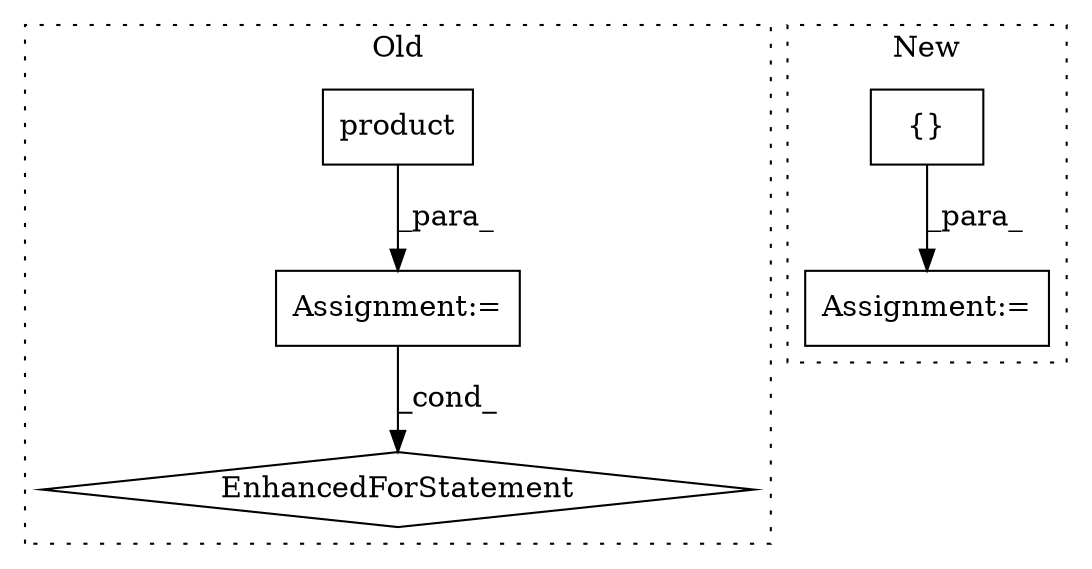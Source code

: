 digraph G {
subgraph cluster0 {
1 [label="product" a="32" s="15019,15102" l="8,1" shape="box"];
3 [label="Assignment:=" a="7" s="14807,15103" l="184,2" shape="box"];
4 [label="EnhancedForStatement" a="70" s="14807,15103" l="184,2" shape="diamond"];
label = "Old";
style="dotted";
}
subgraph cluster1 {
2 [label="{}" a="4" s="19676,19687" l="1,1" shape="box"];
5 [label="Assignment:=" a="7" s="19151,19733" l="326,2" shape="box"];
label = "New";
style="dotted";
}
1 -> 3 [label="_para_"];
2 -> 5 [label="_para_"];
3 -> 4 [label="_cond_"];
}